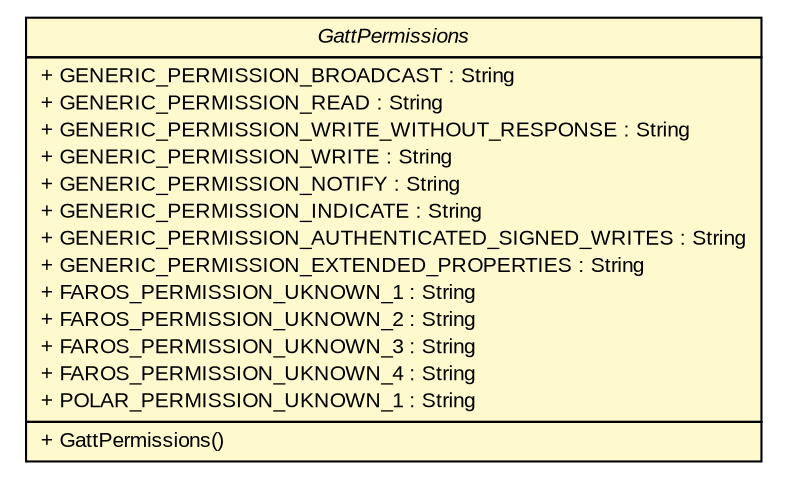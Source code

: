 #!/usr/local/bin/dot
#
# Class diagram 
# Generated by UMLGraph version R5_6 (http://www.umlgraph.org/)
#

digraph G {
	edge [fontname="arial",fontsize=10,labelfontname="arial",labelfontsize=10];
	node [fontname="arial",fontsize=10,shape=plaintext];
	nodesep=0.25;
	ranksep=0.5;
	// de.fhg.fit.biomos.sensorplatform.deprecated.GattPermissions
	c85 [label=<<table title="de.fhg.fit.biomos.sensorplatform.deprecated.GattPermissions" border="0" cellborder="1" cellspacing="0" cellpadding="2" port="p" bgcolor="lemonChiffon" href="./GattPermissions.html">
		<tr><td><table border="0" cellspacing="0" cellpadding="1">
<tr><td align="center" balign="center"><font face="arial italic"> GattPermissions </font></td></tr>
		</table></td></tr>
		<tr><td><table border="0" cellspacing="0" cellpadding="1">
<tr><td align="left" balign="left"> + GENERIC_PERMISSION_BROADCAST : String </td></tr>
<tr><td align="left" balign="left"> + GENERIC_PERMISSION_READ : String </td></tr>
<tr><td align="left" balign="left"> + GENERIC_PERMISSION_WRITE_WITHOUT_RESPONSE : String </td></tr>
<tr><td align="left" balign="left"> + GENERIC_PERMISSION_WRITE : String </td></tr>
<tr><td align="left" balign="left"> + GENERIC_PERMISSION_NOTIFY : String </td></tr>
<tr><td align="left" balign="left"> + GENERIC_PERMISSION_INDICATE : String </td></tr>
<tr><td align="left" balign="left"> + GENERIC_PERMISSION_AUTHENTICATED_SIGNED_WRITES : String </td></tr>
<tr><td align="left" balign="left"> + GENERIC_PERMISSION_EXTENDED_PROPERTIES : String </td></tr>
<tr><td align="left" balign="left"> + FAROS_PERMISSION_UKNOWN_1 : String </td></tr>
<tr><td align="left" balign="left"> + FAROS_PERMISSION_UKNOWN_2 : String </td></tr>
<tr><td align="left" balign="left"> + FAROS_PERMISSION_UKNOWN_3 : String </td></tr>
<tr><td align="left" balign="left"> + FAROS_PERMISSION_UKNOWN_4 : String </td></tr>
<tr><td align="left" balign="left"> + POLAR_PERMISSION_UKNOWN_1 : String </td></tr>
		</table></td></tr>
		<tr><td><table border="0" cellspacing="0" cellpadding="1">
<tr><td align="left" balign="left"> + GattPermissions() </td></tr>
		</table></td></tr>
		</table>>, URL="./GattPermissions.html", fontname="arial", fontcolor="black", fontsize=10.0];
}


